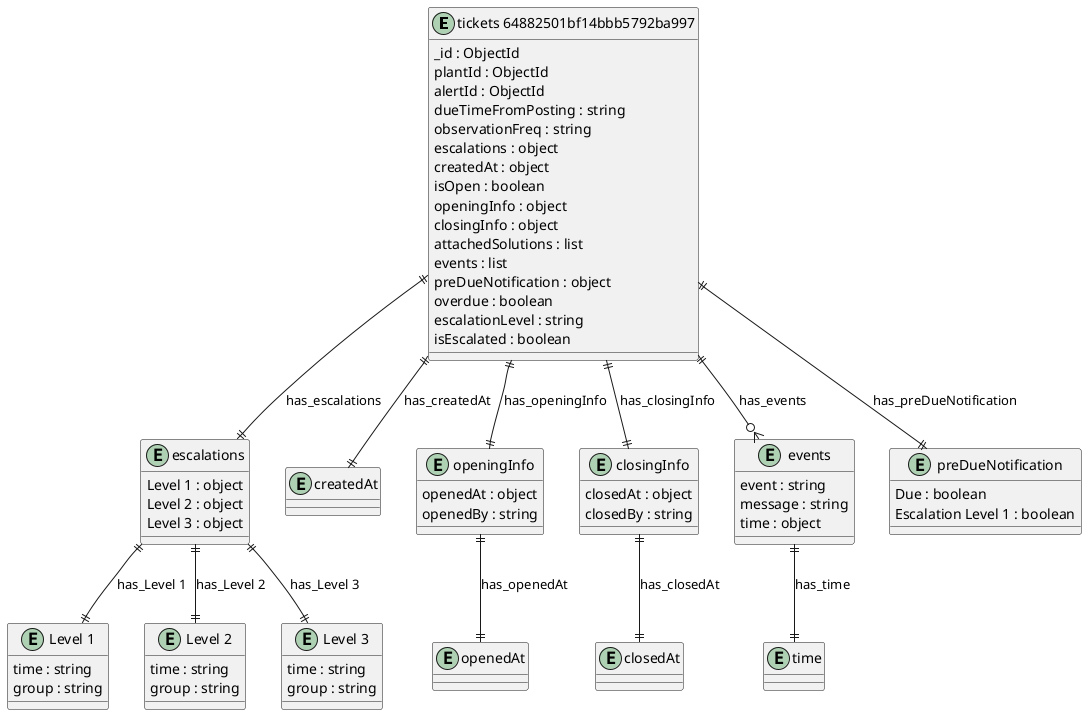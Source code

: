 @startuml tickets_64882501bf14bbb5792ba997_Diagram

entity "tickets 64882501bf14bbb5792ba997" as tickets_64882501bf14bbb5792ba997 {
  _id : ObjectId
  plantId : ObjectId
  alertId : ObjectId
  dueTimeFromPosting : string
  observationFreq : string
  escalations : object
  createdAt : object
  isOpen : boolean
  openingInfo : object
  closingInfo : object
  attachedSolutions : list
  events : list
  preDueNotification : object
  overdue : boolean
  escalationLevel : string
  isEscalated : boolean
}

entity "escalations" as escalations {
  Level 1 : object
  Level 2 : object
  Level 3 : object
}

entity "Level 1" as Level_1 {
  time : string
  group : string
}

entity "Level 2" as Level_2 {
  time : string
  group : string
}

entity "Level 3" as Level_3 {
  time : string
  group : string
}

entity "createdAt" as createdAt {
}

entity "openingInfo" as openingInfo {
  openedAt : object
  openedBy : string
}

entity "openedAt" as openedAt {
}

entity "closingInfo" as closingInfo {
  closedAt : object
  closedBy : string
}

entity "closedAt" as closedAt {
}

entity "events" as events {
  event : string
  message : string
  time : object
}

entity "time" as time {
}

entity "preDueNotification" as preDueNotification {
  Due : boolean
  Escalation Level 1 : boolean
}

' // Relationships
tickets_64882501bf14bbb5792ba997 ||--|| escalations : has_escalations
escalations ||--|| Level_1 : has_Level 1
escalations ||--|| Level_2 : has_Level 2
escalations ||--|| Level_3 : has_Level 3
tickets_64882501bf14bbb5792ba997 ||--|| createdAt : has_createdAt
tickets_64882501bf14bbb5792ba997 ||--|| openingInfo : has_openingInfo
openingInfo ||--|| openedAt : has_openedAt
tickets_64882501bf14bbb5792ba997 ||--|| closingInfo : has_closingInfo
closingInfo ||--|| closedAt : has_closedAt
tickets_64882501bf14bbb5792ba997 ||--o{ events : has_events
events ||--|| time : has_time
tickets_64882501bf14bbb5792ba997 ||--|| preDueNotification : has_preDueNotification
@enduml